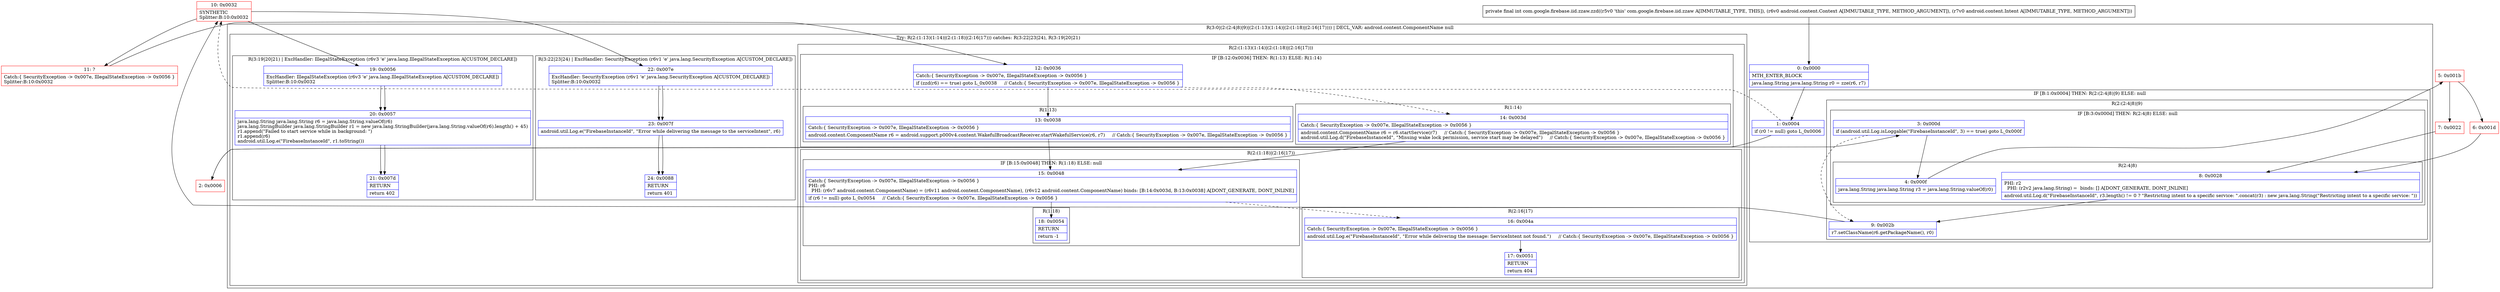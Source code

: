 digraph "CFG forcom.google.firebase.iid.zzaw.zzd(Landroid\/content\/Context;Landroid\/content\/Intent;)I" {
subgraph cluster_Region_1676361871 {
label = "R(3:0|(2:(2:4|8)|9)|(2:(1:13)(1:14)|(2:(1:18)|(2:16|17)))) | DECL_VAR: android.content.ComponentName null\l";
node [shape=record,color=blue];
Node_0 [shape=record,label="{0\:\ 0x0000|MTH_ENTER_BLOCK\l|java.lang.String java.lang.String r0 = zze(r6, r7)\l}"];
subgraph cluster_IfRegion_1148159855 {
label = "IF [B:1:0x0004] THEN: R(2:(2:4|8)|9) ELSE: null";
node [shape=record,color=blue];
Node_1 [shape=record,label="{1\:\ 0x0004|if (r0 != null) goto L_0x0006\l}"];
subgraph cluster_Region_1003573535 {
label = "R(2:(2:4|8)|9)";
node [shape=record,color=blue];
subgraph cluster_IfRegion_1387492926 {
label = "IF [B:3:0x000d] THEN: R(2:4|8) ELSE: null";
node [shape=record,color=blue];
Node_3 [shape=record,label="{3\:\ 0x000d|if (android.util.Log.isLoggable(\"FirebaseInstanceId\", 3) == true) goto L_0x000f\l}"];
subgraph cluster_Region_676062541 {
label = "R(2:4|8)";
node [shape=record,color=blue];
Node_4 [shape=record,label="{4\:\ 0x000f|java.lang.String java.lang.String r3 = java.lang.String.valueOf(r0)\l}"];
Node_8 [shape=record,label="{8\:\ 0x0028|PHI: r2 \l  PHI: (r2v2 java.lang.String) =  binds: [] A[DONT_GENERATE, DONT_INLINE]\l|android.util.Log.d(\"FirebaseInstanceId\", r3.length() != 0 ? \"Restricting intent to a specific service: \".concat(r3) : new java.lang.String(\"Restricting intent to a specific service: \"))\l}"];
}
}
Node_9 [shape=record,label="{9\:\ 0x002b|r7.setClassName(r6.getPackageName(), r0)\l}"];
}
}
subgraph cluster_TryCatchRegion_6936110 {
label = "Try: R(2:(1:13)(1:14)|(2:(1:18)|(2:16|17))) catches: R(3:22|23|24), R(3:19|20|21)";
node [shape=record,color=blue];
subgraph cluster_Region_366735000 {
label = "R(2:(1:13)(1:14)|(2:(1:18)|(2:16|17)))";
node [shape=record,color=blue];
subgraph cluster_IfRegion_1523738379 {
label = "IF [B:12:0x0036] THEN: R(1:13) ELSE: R(1:14)";
node [shape=record,color=blue];
Node_12 [shape=record,label="{12\:\ 0x0036|Catch:\{ SecurityException \-\> 0x007e, IllegalStateException \-\> 0x0056 \}\l|if (zzd(r6) == true) goto L_0x0038     \/\/ Catch:\{ SecurityException \-\> 0x007e, IllegalStateException \-\> 0x0056 \}\l}"];
subgraph cluster_Region_1308475807 {
label = "R(1:13)";
node [shape=record,color=blue];
Node_13 [shape=record,label="{13\:\ 0x0038|Catch:\{ SecurityException \-\> 0x007e, IllegalStateException \-\> 0x0056 \}\l|android.content.ComponentName r6 = android.support.p000v4.content.WakefulBroadcastReceiver.startWakefulService(r6, r7)     \/\/ Catch:\{ SecurityException \-\> 0x007e, IllegalStateException \-\> 0x0056 \}\l}"];
}
subgraph cluster_Region_988490242 {
label = "R(1:14)";
node [shape=record,color=blue];
Node_14 [shape=record,label="{14\:\ 0x003d|Catch:\{ SecurityException \-\> 0x007e, IllegalStateException \-\> 0x0056 \}\l|android.content.ComponentName r6 = r6.startService(r7)     \/\/ Catch:\{ SecurityException \-\> 0x007e, IllegalStateException \-\> 0x0056 \}\landroid.util.Log.d(\"FirebaseInstanceId\", \"Missing wake lock permission, service start may be delayed\")     \/\/ Catch:\{ SecurityException \-\> 0x007e, IllegalStateException \-\> 0x0056 \}\l}"];
}
}
subgraph cluster_Region_328857833 {
label = "R(2:(1:18)|(2:16|17))";
node [shape=record,color=blue];
subgraph cluster_IfRegion_1561302034 {
label = "IF [B:15:0x0048] THEN: R(1:18) ELSE: null";
node [shape=record,color=blue];
Node_15 [shape=record,label="{15\:\ 0x0048|Catch:\{ SecurityException \-\> 0x007e, IllegalStateException \-\> 0x0056 \}\lPHI: r6 \l  PHI: (r6v7 android.content.ComponentName) = (r6v11 android.content.ComponentName), (r6v12 android.content.ComponentName) binds: [B:14:0x003d, B:13:0x0038] A[DONT_GENERATE, DONT_INLINE]\l|if (r6 != null) goto L_0x0054     \/\/ Catch:\{ SecurityException \-\> 0x007e, IllegalStateException \-\> 0x0056 \}\l}"];
subgraph cluster_Region_392826373 {
label = "R(1:18)";
node [shape=record,color=blue];
Node_18 [shape=record,label="{18\:\ 0x0054|RETURN\l|return \-1\l}"];
}
}
subgraph cluster_Region_1590286812 {
label = "R(2:16|17)";
node [shape=record,color=blue];
Node_16 [shape=record,label="{16\:\ 0x004a|Catch:\{ SecurityException \-\> 0x007e, IllegalStateException \-\> 0x0056 \}\l|android.util.Log.e(\"FirebaseInstanceId\", \"Error while delivering the message: ServiceIntent not found.\")     \/\/ Catch:\{ SecurityException \-\> 0x007e, IllegalStateException \-\> 0x0056 \}\l}"];
Node_17 [shape=record,label="{17\:\ 0x0051|RETURN\l|return 404\l}"];
}
}
}
subgraph cluster_Region_46873692 {
label = "R(3:22|23|24) | ExcHandler: SecurityException (r6v1 'e' java.lang.SecurityException A[CUSTOM_DECLARE])\l";
node [shape=record,color=blue];
Node_22 [shape=record,label="{22\:\ 0x007e|ExcHandler: SecurityException (r6v1 'e' java.lang.SecurityException A[CUSTOM_DECLARE])\lSplitter:B:10:0x0032\l}"];
Node_23 [shape=record,label="{23\:\ 0x007f|android.util.Log.e(\"FirebaseInstanceId\", \"Error while delivering the message to the serviceIntent\", r6)\l}"];
Node_24 [shape=record,label="{24\:\ 0x0088|RETURN\l|return 401\l}"];
}
subgraph cluster_Region_34050514 {
label = "R(3:19|20|21) | ExcHandler: IllegalStateException (r6v3 'e' java.lang.IllegalStateException A[CUSTOM_DECLARE])\l";
node [shape=record,color=blue];
Node_19 [shape=record,label="{19\:\ 0x0056|ExcHandler: IllegalStateException (r6v3 'e' java.lang.IllegalStateException A[CUSTOM_DECLARE])\lSplitter:B:10:0x0032\l}"];
Node_20 [shape=record,label="{20\:\ 0x0057|java.lang.String java.lang.String r6 = java.lang.String.valueOf(r6)\ljava.lang.StringBuilder java.lang.StringBuilder r1 = new java.lang.StringBuilder(java.lang.String.valueOf(r6).length() + 45)\lr1.append(\"Failed to start service while in background: \")\lr1.append(r6)\landroid.util.Log.e(\"FirebaseInstanceId\", r1.toString())\l}"];
Node_21 [shape=record,label="{21\:\ 0x007d|RETURN\l|return 402\l}"];
}
}
}
subgraph cluster_Region_46873692 {
label = "R(3:22|23|24) | ExcHandler: SecurityException (r6v1 'e' java.lang.SecurityException A[CUSTOM_DECLARE])\l";
node [shape=record,color=blue];
Node_22 [shape=record,label="{22\:\ 0x007e|ExcHandler: SecurityException (r6v1 'e' java.lang.SecurityException A[CUSTOM_DECLARE])\lSplitter:B:10:0x0032\l}"];
Node_23 [shape=record,label="{23\:\ 0x007f|android.util.Log.e(\"FirebaseInstanceId\", \"Error while delivering the message to the serviceIntent\", r6)\l}"];
Node_24 [shape=record,label="{24\:\ 0x0088|RETURN\l|return 401\l}"];
}
subgraph cluster_Region_34050514 {
label = "R(3:19|20|21) | ExcHandler: IllegalStateException (r6v3 'e' java.lang.IllegalStateException A[CUSTOM_DECLARE])\l";
node [shape=record,color=blue];
Node_19 [shape=record,label="{19\:\ 0x0056|ExcHandler: IllegalStateException (r6v3 'e' java.lang.IllegalStateException A[CUSTOM_DECLARE])\lSplitter:B:10:0x0032\l}"];
Node_20 [shape=record,label="{20\:\ 0x0057|java.lang.String java.lang.String r6 = java.lang.String.valueOf(r6)\ljava.lang.StringBuilder java.lang.StringBuilder r1 = new java.lang.StringBuilder(java.lang.String.valueOf(r6).length() + 45)\lr1.append(\"Failed to start service while in background: \")\lr1.append(r6)\landroid.util.Log.e(\"FirebaseInstanceId\", r1.toString())\l}"];
Node_21 [shape=record,label="{21\:\ 0x007d|RETURN\l|return 402\l}"];
}
Node_2 [shape=record,color=red,label="{2\:\ 0x0006}"];
Node_5 [shape=record,color=red,label="{5\:\ 0x001b}"];
Node_6 [shape=record,color=red,label="{6\:\ 0x001d}"];
Node_7 [shape=record,color=red,label="{7\:\ 0x0022}"];
Node_10 [shape=record,color=red,label="{10\:\ 0x0032|SYNTHETIC\lSplitter:B:10:0x0032\l}"];
Node_11 [shape=record,color=red,label="{11\:\ ?|Catch:\{ SecurityException \-\> 0x007e, IllegalStateException \-\> 0x0056 \}\lSplitter:B:10:0x0032\l}"];
MethodNode[shape=record,label="{private final int com.google.firebase.iid.zzaw.zzd((r5v0 'this' com.google.firebase.iid.zzaw A[IMMUTABLE_TYPE, THIS]), (r6v0 android.content.Context A[IMMUTABLE_TYPE, METHOD_ARGUMENT]), (r7v0 android.content.Intent A[IMMUTABLE_TYPE, METHOD_ARGUMENT])) }"];
MethodNode -> Node_0;
Node_0 -> Node_1;
Node_1 -> Node_2;
Node_1 -> Node_10[style=dashed];
Node_3 -> Node_4;
Node_3 -> Node_9[style=dashed];
Node_4 -> Node_5;
Node_8 -> Node_9;
Node_9 -> Node_10;
Node_12 -> Node_13;
Node_12 -> Node_14[style=dashed];
Node_13 -> Node_15;
Node_14 -> Node_15;
Node_15 -> Node_16[style=dashed];
Node_15 -> Node_18;
Node_16 -> Node_17;
Node_22 -> Node_23;
Node_23 -> Node_24;
Node_19 -> Node_20;
Node_20 -> Node_21;
Node_22 -> Node_23;
Node_23 -> Node_24;
Node_19 -> Node_20;
Node_20 -> Node_21;
Node_2 -> Node_3;
Node_5 -> Node_6;
Node_5 -> Node_7;
Node_6 -> Node_8;
Node_7 -> Node_8;
Node_10 -> Node_11;
Node_10 -> Node_22;
Node_10 -> Node_19;
Node_11 -> Node_12;
}

